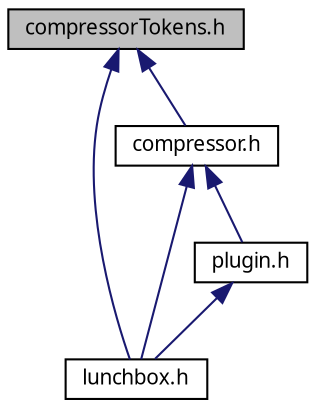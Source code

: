 digraph "compressorTokens.h"
{
  edge [fontname="Sans",fontsize="10",labelfontname="Sans",labelfontsize="10"];
  node [fontname="Sans",fontsize="10",shape=record];
  Node1 [label="compressorTokens.h",height=0.2,width=0.4,color="black", fillcolor="grey75", style="filled" fontcolor="black"];
  Node1 -> Node2 [dir="back",color="midnightblue",fontsize="10",style="solid",fontname="Sans"];
  Node2 [label="lunchbox.h",height=0.2,width=0.4,color="black", fillcolor="white", style="filled",URL="$lunchbox_8h_source.html"];
  Node1 -> Node3 [dir="back",color="midnightblue",fontsize="10",style="solid",fontname="Sans"];
  Node3 [label="compressor.h",height=0.2,width=0.4,color="black", fillcolor="white", style="filled",URL="$plugins_2compressor_8h.html",tooltip="The API to create runtime-loadable compression plugins. "];
  Node3 -> Node2 [dir="back",color="midnightblue",fontsize="10",style="solid",fontname="Sans"];
  Node3 -> Node4 [dir="back",color="midnightblue",fontsize="10",style="solid",fontname="Sans"];
  Node4 [label="plugin.h",height=0.2,width=0.4,color="black", fillcolor="white", style="filled",URL="$plugin_8h_source.html"];
  Node4 -> Node2 [dir="back",color="midnightblue",fontsize="10",style="solid",fontname="Sans"];
}
